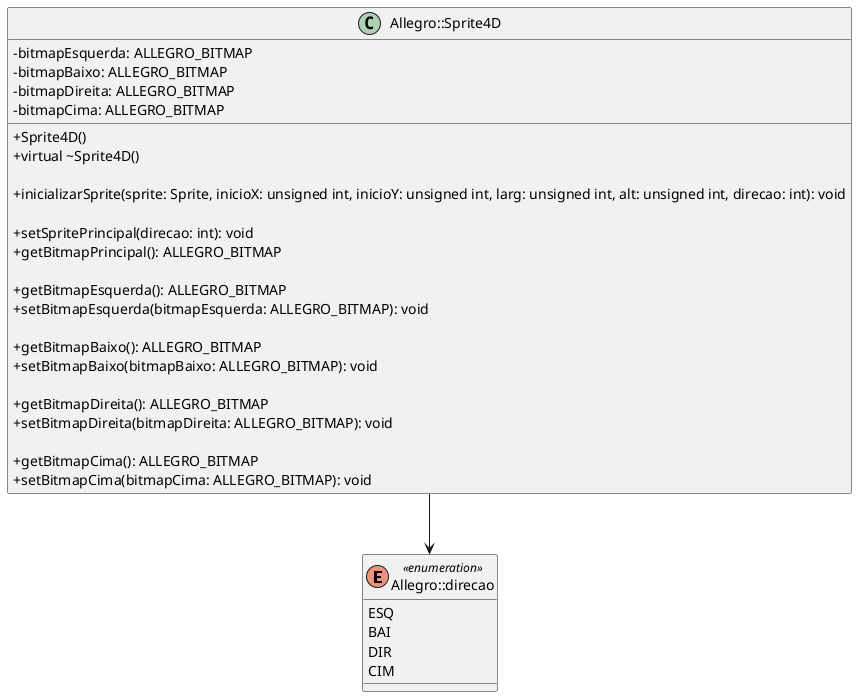 @startuml
!startsub SPRITE_4D

skinparam classAttributeIconSize 0

enum "Allegro::direcao" <<enumeration>> {
    ESQ
    BAI
    DIR
    CIM
}

class "Allegro::Sprite4D"{

    + Sprite4D()
    + virtual ~Sprite4D()

    + inicializarSprite(sprite: Sprite, inicioX: unsigned int, inicioY: unsigned int, larg: unsigned int, alt: unsigned int, direcao: int): void

    + setSpritePrincipal(direcao: int): void
    + getBitmapPrincipal(): ALLEGRO_BITMAP

    + getBitmapEsquerda(): ALLEGRO_BITMAP
    + setBitmapEsquerda(bitmapEsquerda: ALLEGRO_BITMAP): void

    + getBitmapBaixo(): ALLEGRO_BITMAP 
    + setBitmapBaixo(bitmapBaixo: ALLEGRO_BITMAP): void

    + getBitmapDireita(): ALLEGRO_BITMAP
    + setBitmapDireita(bitmapDireita: ALLEGRO_BITMAP): void

    + getBitmapCima(): ALLEGRO_BITMAP
    + setBitmapCima(bitmapCima: ALLEGRO_BITMAP): void

    - bitmapEsquerda: ALLEGRO_BITMAP
    - bitmapBaixo: ALLEGRO_BITMAP
    - bitmapDireita: ALLEGRO_BITMAP
    - bitmapCima: ALLEGRO_BITMAP


}

Allegro::Sprite4D --> Allegro::direcao

!endsub
@enduml